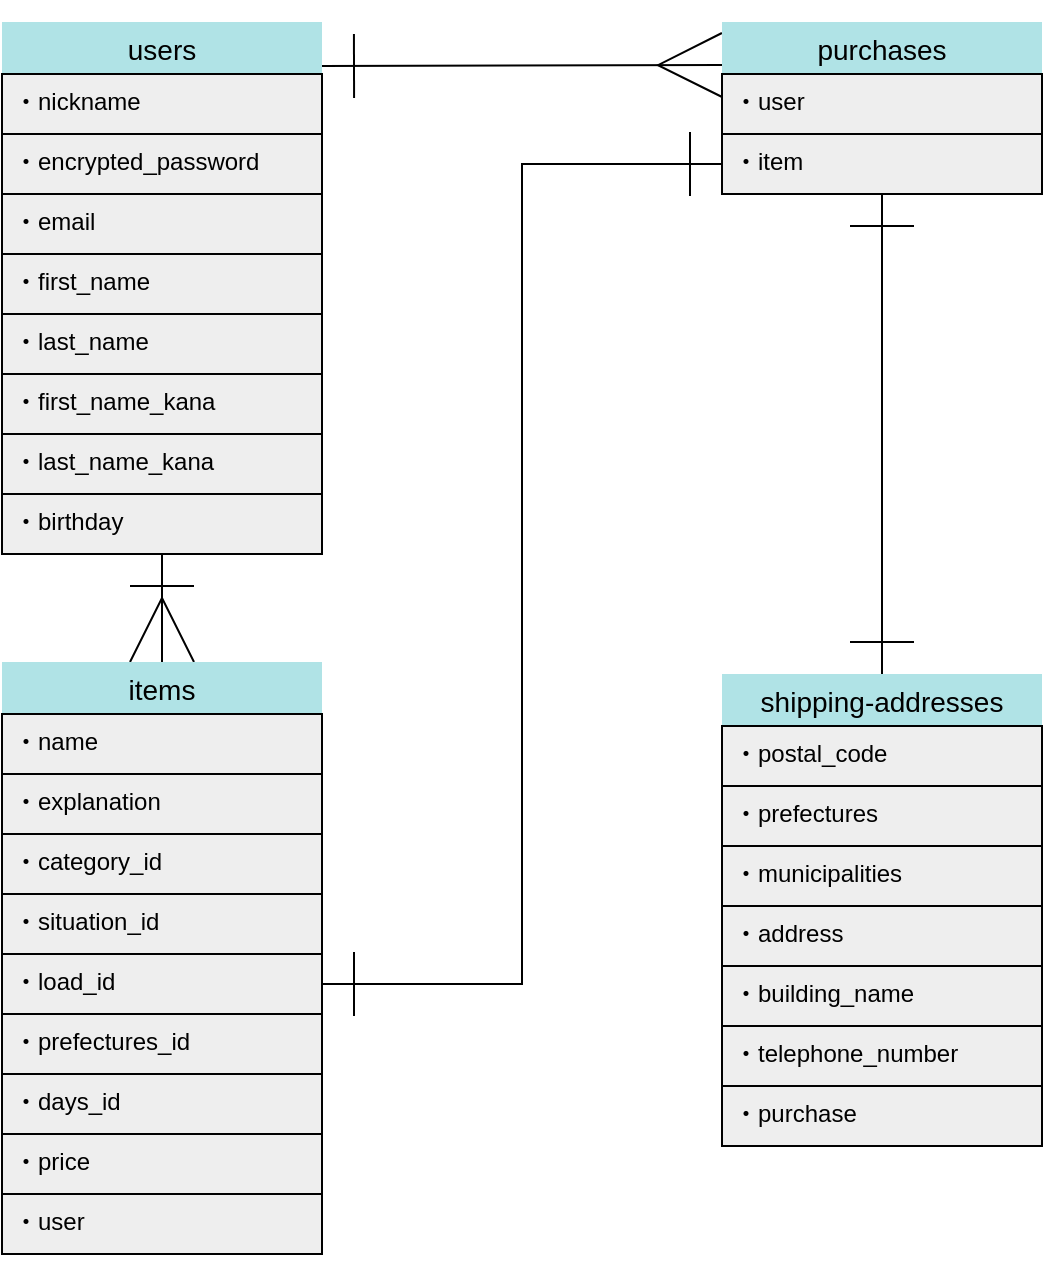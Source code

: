 <mxfile>
    <diagram id="GjzvIRd8nSysjn7pSRdO" name="ページ1">
        <mxGraphModel dx="728" dy="680" grid="1" gridSize="10" guides="1" tooltips="1" connect="1" arrows="1" fold="1" page="1" pageScale="1" pageWidth="827" pageHeight="1169" background="#ffffff" math="0" shadow="0">
            <root>
                <mxCell id="0"/>
                <mxCell id="1" parent="0"/>
                <mxCell id="2" value="users" style="swimlane;fontStyle=0;childLayout=stackLayout;horizontal=1;startSize=26;horizontalStack=0;resizeParent=1;resizeParentMax=0;resizeLast=0;collapsible=1;marginBottom=0;align=center;fontSize=14;fillColor=#b0e3e6;strokeColor=none;fontColor=#000000;" vertex="1" parent="1">
                    <mxGeometry x="120" y="40" width="160" height="266" as="geometry"/>
                </mxCell>
                <mxCell id="3" value="・nickname" style="text;strokeColor=default;fillColor=#eeeeee;spacingLeft=4;spacingRight=4;overflow=hidden;rotatable=0;points=[[0,0.5],[1,0.5]];portConstraint=eastwest;fontSize=12;fontColor=#000000;strokeWidth=1;" vertex="1" parent="2">
                    <mxGeometry y="26" width="160" height="30" as="geometry"/>
                </mxCell>
                <mxCell id="4" value="・encrypted_password" style="text;strokeColor=default;fillColor=#eeeeee;spacingLeft=4;spacingRight=4;overflow=hidden;rotatable=0;points=[[0,0.5],[1,0.5]];portConstraint=eastwest;fontSize=12;fontColor=#000000;" vertex="1" parent="2">
                    <mxGeometry y="56" width="160" height="30" as="geometry"/>
                </mxCell>
                <mxCell id="5" value="・email" style="text;strokeColor=default;fillColor=#eeeeee;spacingLeft=4;spacingRight=4;overflow=hidden;rotatable=0;points=[[0,0.5],[1,0.5]];portConstraint=eastwest;fontSize=12;fontColor=#000000;" vertex="1" parent="2">
                    <mxGeometry y="86" width="160" height="30" as="geometry"/>
                </mxCell>
                <mxCell id="15" value="・first_name" style="text;strokeColor=default;fillColor=#eeeeee;spacingLeft=4;spacingRight=4;overflow=hidden;rotatable=0;points=[[0,0.5],[1,0.5]];portConstraint=eastwest;fontSize=12;fontColor=#000000;" vertex="1" parent="2">
                    <mxGeometry y="116" width="160" height="30" as="geometry"/>
                </mxCell>
                <mxCell id="50" value="・last_name" style="text;strokeColor=default;fillColor=#eeeeee;spacingLeft=4;spacingRight=4;overflow=hidden;rotatable=0;points=[[0,0.5],[1,0.5]];portConstraint=eastwest;fontSize=12;fontColor=#000000;" vertex="1" parent="2">
                    <mxGeometry y="146" width="160" height="30" as="geometry"/>
                </mxCell>
                <mxCell id="49" value="・first_name_kana" style="text;strokeColor=default;fillColor=#eeeeee;spacingLeft=4;spacingRight=4;overflow=hidden;rotatable=0;points=[[0,0.5],[1,0.5]];portConstraint=eastwest;fontSize=12;fontColor=#000000;" vertex="1" parent="2">
                    <mxGeometry y="176" width="160" height="30" as="geometry"/>
                </mxCell>
                <mxCell id="51" value="・last_name_kana" style="text;strokeColor=default;fillColor=#eeeeee;spacingLeft=4;spacingRight=4;overflow=hidden;rotatable=0;points=[[0,0.5],[1,0.5]];portConstraint=eastwest;fontSize=12;fontColor=#000000;" vertex="1" parent="2">
                    <mxGeometry y="206" width="160" height="30" as="geometry"/>
                </mxCell>
                <mxCell id="16" value="・birthday" style="text;strokeColor=default;fillColor=#eeeeee;spacingLeft=4;spacingRight=4;overflow=hidden;rotatable=0;points=[[0,0.5],[1,0.5]];portConstraint=eastwest;fontSize=12;fontColor=#000000;" vertex="1" parent="2">
                    <mxGeometry y="236" width="160" height="30" as="geometry"/>
                </mxCell>
                <mxCell id="44" style="edgeStyle=none;html=1;exitX=0.5;exitY=0;exitDx=0;exitDy=0;startArrow=ERmany;startFill=0;endArrow=ERone;endFill=0;startSize=30;endSize=30;targetPerimeterSpacing=0;strokeWidth=1;strokeColor=#000000;" edge="1" parent="1" source="6" target="16">
                    <mxGeometry relative="1" as="geometry"/>
                </mxCell>
                <mxCell id="6" value="items" style="swimlane;fontStyle=0;childLayout=stackLayout;horizontal=1;startSize=26;horizontalStack=0;resizeParent=1;resizeParentMax=0;resizeLast=0;collapsible=1;marginBottom=0;align=center;fontSize=14;fillColor=#b0e3e6;strokeColor=none;fontColor=#000000;perimeterSpacing=0;" vertex="1" parent="1">
                    <mxGeometry x="120" y="360" width="160" height="296" as="geometry">
                        <mxRectangle x="120" y="360" width="70" height="26" as="alternateBounds"/>
                    </mxGeometry>
                </mxCell>
                <mxCell id="8" value="・name" style="text;strokeColor=default;fillColor=#eeeeee;spacingLeft=4;spacingRight=4;overflow=hidden;rotatable=0;points=[[0,0.5],[1,0.5]];portConstraint=eastwest;fontSize=12;fontColor=#000000;" vertex="1" parent="6">
                    <mxGeometry y="26" width="160" height="30" as="geometry"/>
                </mxCell>
                <mxCell id="9" value="・explanation" style="text;strokeColor=default;fillColor=#eeeeee;spacingLeft=4;spacingRight=4;overflow=hidden;rotatable=0;points=[[0,0.5],[1,0.5]];portConstraint=eastwest;fontSize=12;fontColor=#000000;" vertex="1" parent="6">
                    <mxGeometry y="56" width="160" height="30" as="geometry"/>
                </mxCell>
                <mxCell id="17" value="・category_id" style="text;strokeColor=default;fillColor=#eeeeee;spacingLeft=4;spacingRight=4;overflow=hidden;rotatable=0;points=[[0,0.5],[1,0.5]];portConstraint=eastwest;fontSize=12;fontColor=#000000;" vertex="1" parent="6">
                    <mxGeometry y="86" width="160" height="30" as="geometry"/>
                </mxCell>
                <mxCell id="18" value="・situation_id" style="text;strokeColor=default;fillColor=#eeeeee;spacingLeft=4;spacingRight=4;overflow=hidden;rotatable=0;points=[[0,0.5],[1,0.5]];portConstraint=eastwest;fontSize=12;fontColor=#000000;" vertex="1" parent="6">
                    <mxGeometry y="116" width="160" height="30" as="geometry"/>
                </mxCell>
                <mxCell id="19" value="・load_id" style="text;strokeColor=default;fillColor=#eeeeee;spacingLeft=4;spacingRight=4;overflow=hidden;rotatable=0;points=[[0,0.5],[1,0.5]];portConstraint=eastwest;fontSize=12;fontColor=#000000;" vertex="1" parent="6">
                    <mxGeometry y="146" width="160" height="30" as="geometry"/>
                </mxCell>
                <mxCell id="20" value="・prefectures_id" style="text;strokeColor=default;fillColor=#eeeeee;spacingLeft=4;spacingRight=4;overflow=hidden;rotatable=0;points=[[0,0.5],[1,0.5]];portConstraint=eastwest;fontSize=12;fontColor=#000000;" vertex="1" parent="6">
                    <mxGeometry y="176" width="160" height="30" as="geometry"/>
                </mxCell>
                <mxCell id="21" value="・days_id" style="text;strokeColor=default;fillColor=#eeeeee;spacingLeft=4;spacingRight=4;overflow=hidden;rotatable=0;points=[[0,0.5],[1,0.5]];portConstraint=eastwest;fontSize=12;fontColor=#000000;" vertex="1" parent="6">
                    <mxGeometry y="206" width="160" height="30" as="geometry"/>
                </mxCell>
                <mxCell id="22" value="・price" style="text;strokeColor=default;fillColor=#eeeeee;spacingLeft=4;spacingRight=4;overflow=hidden;rotatable=0;points=[[0,0.5],[1,0.5]];portConstraint=eastwest;fontSize=12;fontColor=#000000;" vertex="1" parent="6">
                    <mxGeometry y="236" width="160" height="30" as="geometry"/>
                </mxCell>
                <mxCell id="30" value="・user" style="text;strokeColor=default;fillColor=#eeeeee;spacingLeft=4;spacingRight=4;overflow=hidden;rotatable=0;points=[[0,0.5],[1,0.5]];portConstraint=eastwest;fontSize=12;fontColor=#000000;" vertex="1" parent="6">
                    <mxGeometry y="266" width="160" height="30" as="geometry"/>
                </mxCell>
                <mxCell id="45" style="edgeStyle=none;html=1;exitX=0.5;exitY=0;exitDx=0;exitDy=0;entryX=0.5;entryY=1;entryDx=0;entryDy=0;entryPerimeter=0;startArrow=ERone;startFill=0;endArrow=ERone;endFill=0;startSize=30;endSize=30;targetPerimeterSpacing=0;strokeWidth=1;strokeColor=#000000;" edge="1" parent="1" source="23" target="37">
                    <mxGeometry relative="1" as="geometry"/>
                </mxCell>
                <mxCell id="23" value="shipping-addresses" style="swimlane;fontStyle=0;childLayout=stackLayout;horizontal=1;startSize=26;horizontalStack=0;resizeParent=1;resizeParentMax=0;resizeLast=0;collapsible=1;marginBottom=0;align=center;fontSize=14;fillColor=#b0e3e6;strokeColor=none;fontColor=#000000;" vertex="1" parent="1">
                    <mxGeometry x="480" y="366" width="160" height="236" as="geometry"/>
                </mxCell>
                <mxCell id="24" value="・postal_code" style="text;strokeColor=default;fillColor=#eeeeee;spacingLeft=4;spacingRight=4;overflow=hidden;rotatable=0;points=[[0,0.5],[1,0.5]];portConstraint=eastwest;fontSize=12;fontColor=#000000;" vertex="1" parent="23">
                    <mxGeometry y="26" width="160" height="30" as="geometry"/>
                </mxCell>
                <mxCell id="25" value="・prefectures" style="text;strokeColor=default;fillColor=#eeeeee;spacingLeft=4;spacingRight=4;overflow=hidden;rotatable=0;points=[[0,0.5],[1,0.5]];portConstraint=eastwest;fontSize=12;fontColor=#000000;" vertex="1" parent="23">
                    <mxGeometry y="56" width="160" height="30" as="geometry"/>
                </mxCell>
                <mxCell id="26" value="・municipalities" style="text;strokeColor=default;fillColor=#eeeeee;spacingLeft=4;spacingRight=4;overflow=hidden;rotatable=0;points=[[0,0.5],[1,0.5]];portConstraint=eastwest;fontSize=12;fontColor=#000000;" vertex="1" parent="23">
                    <mxGeometry y="86" width="160" height="30" as="geometry"/>
                </mxCell>
                <mxCell id="27" value="・address" style="text;strokeColor=default;fillColor=#eeeeee;spacingLeft=4;spacingRight=4;overflow=hidden;rotatable=0;points=[[0,0.5],[1,0.5]];portConstraint=eastwest;fontSize=12;fontColor=#000000;" vertex="1" parent="23">
                    <mxGeometry y="116" width="160" height="30" as="geometry"/>
                </mxCell>
                <mxCell id="28" value="・building_name" style="text;strokeColor=default;fillColor=#eeeeee;spacingLeft=4;spacingRight=4;overflow=hidden;rotatable=0;points=[[0,0.5],[1,0.5]];portConstraint=eastwest;fontSize=12;fontColor=#000000;" vertex="1" parent="23">
                    <mxGeometry y="146" width="160" height="30" as="geometry"/>
                </mxCell>
                <mxCell id="29" value="・telephone_number" style="text;strokeColor=default;fillColor=#eeeeee;spacingLeft=4;spacingRight=4;overflow=hidden;rotatable=0;points=[[0,0.5],[1,0.5]];portConstraint=eastwest;fontSize=12;fontColor=#000000;" vertex="1" parent="23">
                    <mxGeometry y="176" width="160" height="30" as="geometry"/>
                </mxCell>
                <mxCell id="48" value="・purchase" style="text;strokeColor=default;fillColor=#eeeeee;spacingLeft=4;spacingRight=4;overflow=hidden;rotatable=0;points=[[0,0.5],[1,0.5]];portConstraint=eastwest;fontSize=12;fontColor=#000000;" vertex="1" parent="23">
                    <mxGeometry y="206" width="160" height="30" as="geometry"/>
                </mxCell>
                <mxCell id="47" style="edgeStyle=none;rounded=0;html=1;exitX=0;exitY=0.25;exitDx=0;exitDy=0;startArrow=ERmany;startFill=0;endArrow=ERone;endFill=0;startSize=30;endSize=30;targetPerimeterSpacing=0;strokeWidth=1;strokeColor=#000000;" edge="1" parent="1" source="35">
                    <mxGeometry relative="1" as="geometry">
                        <mxPoint x="280" y="62" as="targetPoint"/>
                    </mxGeometry>
                </mxCell>
                <mxCell id="35" value="purchases" style="swimlane;fontStyle=0;childLayout=stackLayout;horizontal=1;startSize=26;horizontalStack=0;resizeParent=1;resizeParentMax=0;resizeLast=0;collapsible=1;marginBottom=0;align=center;fontSize=14;fillColor=#b0e3e6;strokeColor=none;fontColor=#000000;" vertex="1" parent="1">
                    <mxGeometry x="480" y="40" width="160" height="86" as="geometry"/>
                </mxCell>
                <mxCell id="36" value="・user" style="text;strokeColor=default;fillColor=#eeeeee;spacingLeft=4;spacingRight=4;overflow=hidden;rotatable=0;points=[[0,0.5],[1,0.5]];portConstraint=eastwest;fontSize=12;fontColor=#000000;" vertex="1" parent="35">
                    <mxGeometry y="26" width="160" height="30" as="geometry"/>
                </mxCell>
                <mxCell id="37" value="・item" style="text;strokeColor=default;fillColor=#eeeeee;spacingLeft=4;spacingRight=4;overflow=hidden;rotatable=0;points=[[0,0.5],[1,0.5]];portConstraint=eastwest;fontSize=12;fontColor=#000000;" vertex="1" parent="35">
                    <mxGeometry y="56" width="160" height="30" as="geometry"/>
                </mxCell>
                <mxCell id="46" style="edgeStyle=none;html=1;exitX=1;exitY=0.5;exitDx=0;exitDy=0;entryX=0;entryY=0.5;entryDx=0;entryDy=0;startArrow=ERone;startFill=0;endArrow=ERone;endFill=0;startSize=30;endSize=30;targetPerimeterSpacing=0;strokeWidth=1;rounded=0;strokeColor=#000000;" edge="1" parent="1" source="19" target="37">
                    <mxGeometry relative="1" as="geometry">
                        <Array as="points">
                            <mxPoint x="380" y="521"/>
                            <mxPoint x="380" y="111"/>
                        </Array>
                    </mxGeometry>
                </mxCell>
            </root>
        </mxGraphModel>
    </diagram>
</mxfile>